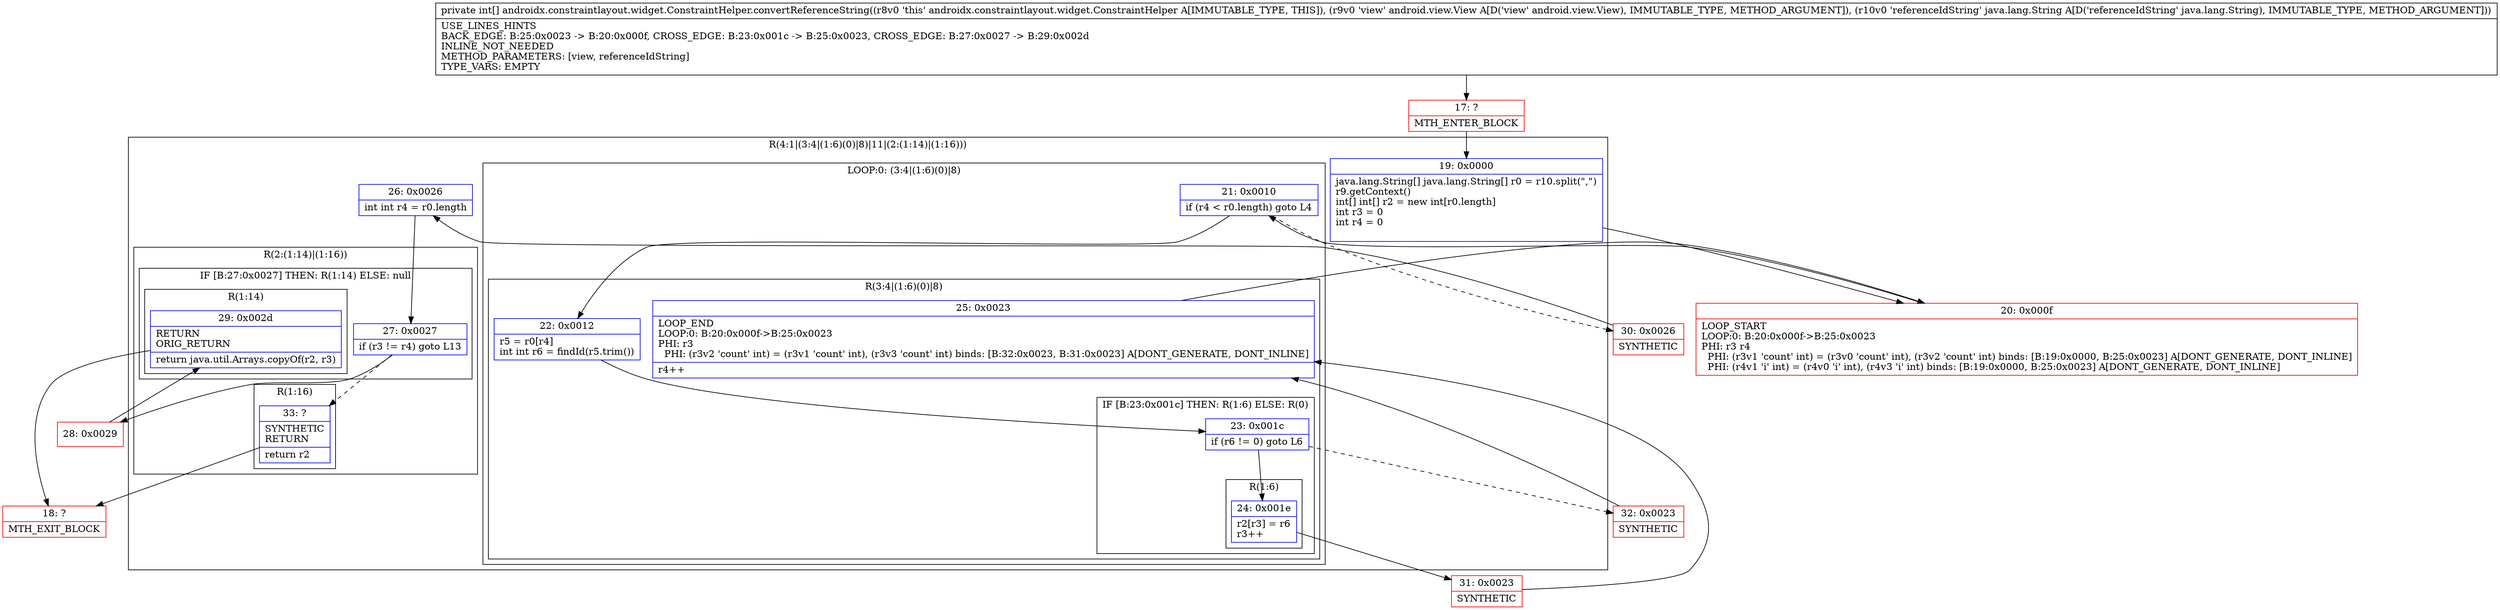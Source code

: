 digraph "CFG forandroidx.constraintlayout.widget.ConstraintHelper.convertReferenceString(Landroid\/view\/View;Ljava\/lang\/String;)[I" {
subgraph cluster_Region_1805398758 {
label = "R(4:1|(3:4|(1:6)(0)|8)|11|(2:(1:14)|(1:16)))";
node [shape=record,color=blue];
Node_19 [shape=record,label="{19\:\ 0x0000|java.lang.String[] java.lang.String[] r0 = r10.split(\",\")\lr9.getContext()\lint[] int[] r2 = new int[r0.length]\lint r3 = 0\lint r4 = 0\l\l}"];
subgraph cluster_LoopRegion_827241856 {
label = "LOOP:0: (3:4|(1:6)(0)|8)";
node [shape=record,color=blue];
Node_21 [shape=record,label="{21\:\ 0x0010|if (r4 \< r0.length) goto L4\l}"];
subgraph cluster_Region_1221544606 {
label = "R(3:4|(1:6)(0)|8)";
node [shape=record,color=blue];
Node_22 [shape=record,label="{22\:\ 0x0012|r5 = r0[r4]\lint int r6 = findId(r5.trim())\l}"];
subgraph cluster_IfRegion_279689731 {
label = "IF [B:23:0x001c] THEN: R(1:6) ELSE: R(0)";
node [shape=record,color=blue];
Node_23 [shape=record,label="{23\:\ 0x001c|if (r6 != 0) goto L6\l}"];
subgraph cluster_Region_1445827564 {
label = "R(1:6)";
node [shape=record,color=blue];
Node_24 [shape=record,label="{24\:\ 0x001e|r2[r3] = r6\lr3++\l}"];
}
subgraph cluster_Region_118251373 {
label = "R(0)";
node [shape=record,color=blue];
}
}
Node_25 [shape=record,label="{25\:\ 0x0023|LOOP_END\lLOOP:0: B:20:0x000f\-\>B:25:0x0023\lPHI: r3 \l  PHI: (r3v2 'count' int) = (r3v1 'count' int), (r3v3 'count' int) binds: [B:32:0x0023, B:31:0x0023] A[DONT_GENERATE, DONT_INLINE]\l|r4++\l}"];
}
}
Node_26 [shape=record,label="{26\:\ 0x0026|int int r4 = r0.length\l}"];
subgraph cluster_Region_1139910050 {
label = "R(2:(1:14)|(1:16))";
node [shape=record,color=blue];
subgraph cluster_IfRegion_707001944 {
label = "IF [B:27:0x0027] THEN: R(1:14) ELSE: null";
node [shape=record,color=blue];
Node_27 [shape=record,label="{27\:\ 0x0027|if (r3 != r4) goto L13\l}"];
subgraph cluster_Region_1546424525 {
label = "R(1:14)";
node [shape=record,color=blue];
Node_29 [shape=record,label="{29\:\ 0x002d|RETURN\lORIG_RETURN\l|return java.util.Arrays.copyOf(r2, r3)\l}"];
}
}
subgraph cluster_Region_403360893 {
label = "R(1:16)";
node [shape=record,color=blue];
Node_33 [shape=record,label="{33\:\ ?|SYNTHETIC\lRETURN\l|return r2\l}"];
}
}
}
Node_17 [shape=record,color=red,label="{17\:\ ?|MTH_ENTER_BLOCK\l}"];
Node_20 [shape=record,color=red,label="{20\:\ 0x000f|LOOP_START\lLOOP:0: B:20:0x000f\-\>B:25:0x0023\lPHI: r3 r4 \l  PHI: (r3v1 'count' int) = (r3v0 'count' int), (r3v2 'count' int) binds: [B:19:0x0000, B:25:0x0023] A[DONT_GENERATE, DONT_INLINE]\l  PHI: (r4v1 'i' int) = (r4v0 'i' int), (r4v3 'i' int) binds: [B:19:0x0000, B:25:0x0023] A[DONT_GENERATE, DONT_INLINE]\l}"];
Node_31 [shape=record,color=red,label="{31\:\ 0x0023|SYNTHETIC\l}"];
Node_32 [shape=record,color=red,label="{32\:\ 0x0023|SYNTHETIC\l}"];
Node_30 [shape=record,color=red,label="{30\:\ 0x0026|SYNTHETIC\l}"];
Node_28 [shape=record,color=red,label="{28\:\ 0x0029}"];
Node_18 [shape=record,color=red,label="{18\:\ ?|MTH_EXIT_BLOCK\l}"];
MethodNode[shape=record,label="{private int[] androidx.constraintlayout.widget.ConstraintHelper.convertReferenceString((r8v0 'this' androidx.constraintlayout.widget.ConstraintHelper A[IMMUTABLE_TYPE, THIS]), (r9v0 'view' android.view.View A[D('view' android.view.View), IMMUTABLE_TYPE, METHOD_ARGUMENT]), (r10v0 'referenceIdString' java.lang.String A[D('referenceIdString' java.lang.String), IMMUTABLE_TYPE, METHOD_ARGUMENT]))  | USE_LINES_HINTS\lBACK_EDGE: B:25:0x0023 \-\> B:20:0x000f, CROSS_EDGE: B:23:0x001c \-\> B:25:0x0023, CROSS_EDGE: B:27:0x0027 \-\> B:29:0x002d\lINLINE_NOT_NEEDED\lMETHOD_PARAMETERS: [view, referenceIdString]\lTYPE_VARS: EMPTY\l}"];
MethodNode -> Node_17;Node_19 -> Node_20;
Node_21 -> Node_22;
Node_21 -> Node_30[style=dashed];
Node_22 -> Node_23;
Node_23 -> Node_24;
Node_23 -> Node_32[style=dashed];
Node_24 -> Node_31;
Node_25 -> Node_20;
Node_26 -> Node_27;
Node_27 -> Node_28;
Node_27 -> Node_33[style=dashed];
Node_29 -> Node_18;
Node_33 -> Node_18;
Node_17 -> Node_19;
Node_20 -> Node_21;
Node_31 -> Node_25;
Node_32 -> Node_25;
Node_30 -> Node_26;
Node_28 -> Node_29;
}

